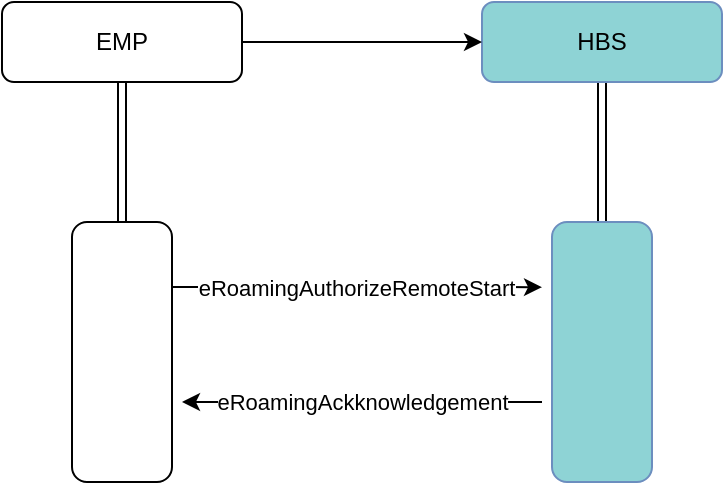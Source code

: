 <mxfile version="22.1.3" type="embed">
  <diagram id="C5RBs43oDa-KdzZeNtuy" name="Page-1">
    <mxGraphModel dx="500" dy="300" grid="1" gridSize="10" guides="1" tooltips="1" connect="1" arrows="1" fold="1" page="1" pageScale="1" pageWidth="827" pageHeight="1169" math="0" shadow="0">
      <root>
        <mxCell id="WIyWlLk6GJQsqaUBKTNV-0" />
        <mxCell id="WIyWlLk6GJQsqaUBKTNV-1" parent="WIyWlLk6GJQsqaUBKTNV-0" />
        <mxCell id="mqhsIlJsJIQ-4BBumhuW-1" value="" style="edgeStyle=orthogonalEdgeStyle;rounded=0;orthogonalLoop=1;jettySize=auto;html=1;shape=link;strokeColor=default;" parent="WIyWlLk6GJQsqaUBKTNV-1" source="WIyWlLk6GJQsqaUBKTNV-3" target="mqhsIlJsJIQ-4BBumhuW-0" edge="1">
          <mxGeometry relative="1" as="geometry" />
        </mxCell>
        <mxCell id="WIyWlLk6GJQsqaUBKTNV-3" value="HBS" style="rounded=1;whiteSpace=wrap;html=1;fontSize=12;glass=0;strokeWidth=1;shadow=0;fillColor=#8ed3d5;strokeColor=#6c8ebf;" parent="WIyWlLk6GJQsqaUBKTNV-1" vertex="1">
          <mxGeometry x="440" y="40" width="120" height="40" as="geometry" />
        </mxCell>
        <mxCell id="mqhsIlJsJIQ-4BBumhuW-3" value="" style="edgeStyle=orthogonalEdgeStyle;rounded=0;orthogonalLoop=1;jettySize=auto;html=1;shape=link;" parent="WIyWlLk6GJQsqaUBKTNV-1" source="GL9R_cz36WKqp-rHEN6m-36" target="mqhsIlJsJIQ-4BBumhuW-2" edge="1">
          <mxGeometry relative="1" as="geometry" />
        </mxCell>
        <mxCell id="GL9R_cz36WKqp-rHEN6m-36" value="EMP" style="rounded=1;whiteSpace=wrap;html=1;fontSize=12;glass=0;strokeWidth=1;shadow=0;" parent="WIyWlLk6GJQsqaUBKTNV-1" vertex="1">
          <mxGeometry x="200" y="40" width="120" height="40" as="geometry" />
        </mxCell>
        <mxCell id="GL9R_cz36WKqp-rHEN6m-37" style="edgeStyle=orthogonalEdgeStyle;rounded=0;orthogonalLoop=1;jettySize=auto;html=1;entryX=0;entryY=0.5;entryDx=0;entryDy=0;" parent="WIyWlLk6GJQsqaUBKTNV-1" source="GL9R_cz36WKqp-rHEN6m-36" target="WIyWlLk6GJQsqaUBKTNV-3" edge="1">
          <mxGeometry relative="1" as="geometry" />
        </mxCell>
        <mxCell id="mqhsIlJsJIQ-4BBumhuW-0" value="" style="rounded=1;whiteSpace=wrap;html=1;glass=0;strokeWidth=1;shadow=0;fillColor=#8ed3d5;strokeColor=#6c8ebf;" parent="WIyWlLk6GJQsqaUBKTNV-1" vertex="1">
          <mxGeometry x="475" y="150" width="50" height="130" as="geometry" />
        </mxCell>
        <mxCell id="mqhsIlJsJIQ-4BBumhuW-5" value="eRoamingAuthorizeRemoteStart" style="edgeStyle=orthogonalEdgeStyle;rounded=0;orthogonalLoop=1;jettySize=auto;html=1;exitX=1;exitY=0.25;exitDx=0;exitDy=0;" parent="WIyWlLk6GJQsqaUBKTNV-1" source="mqhsIlJsJIQ-4BBumhuW-2" edge="1">
          <mxGeometry x="0.004" relative="1" as="geometry">
            <mxPoint x="470" y="182.571" as="targetPoint" />
            <mxPoint as="offset" />
          </mxGeometry>
        </mxCell>
        <mxCell id="mqhsIlJsJIQ-4BBumhuW-2" value="" style="rounded=1;whiteSpace=wrap;html=1;glass=0;strokeWidth=1;shadow=0;" parent="WIyWlLk6GJQsqaUBKTNV-1" vertex="1">
          <mxGeometry x="235" y="150" width="50" height="130" as="geometry" />
        </mxCell>
        <mxCell id="mqhsIlJsJIQ-4BBumhuW-7" value="eRoamingAckknowledgement" style="edgeStyle=orthogonalEdgeStyle;rounded=0;orthogonalLoop=1;jettySize=auto;html=1;" parent="WIyWlLk6GJQsqaUBKTNV-1" edge="1">
          <mxGeometry relative="1" as="geometry">
            <mxPoint x="290" y="240" as="targetPoint" />
            <mxPoint x="470" y="240" as="sourcePoint" />
            <mxPoint as="offset" />
          </mxGeometry>
        </mxCell>
      </root>
    </mxGraphModel>
  </diagram>
</mxfile>
